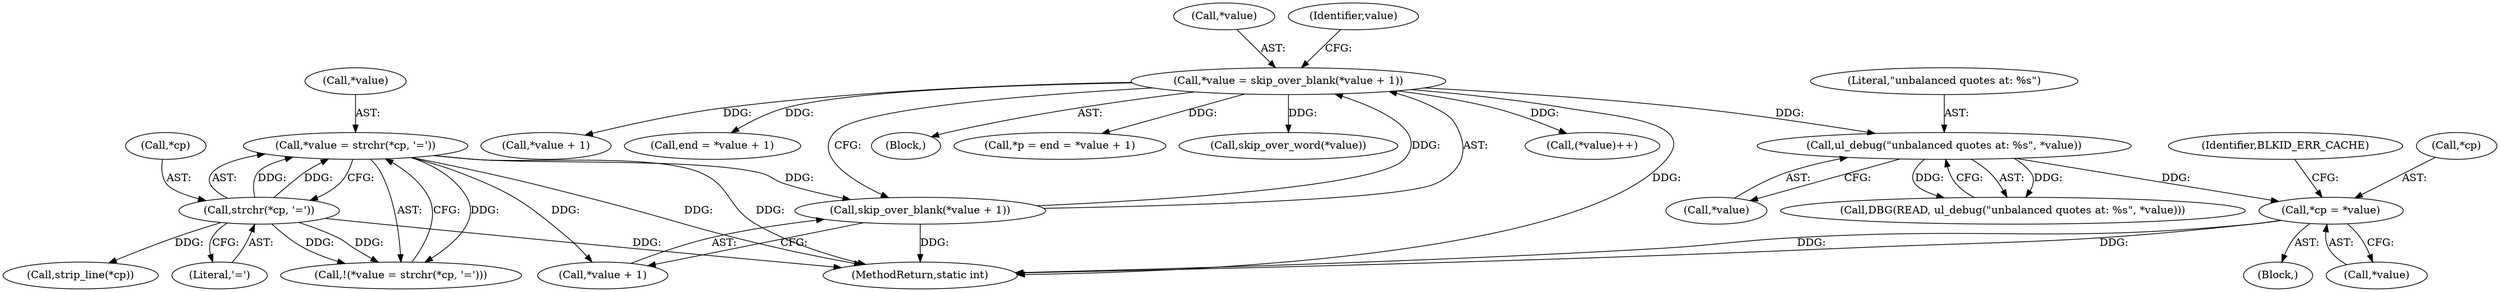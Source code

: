 digraph "0_util-linux_89e90ae7b2826110ea28c1c0eb8e7c56c3907bdc@pointer" {
"1000211" [label="(Call,*cp = *value)"];
"1000207" [label="(Call,ul_debug(\"unbalanced quotes at: %s\", *value))"];
"1000141" [label="(Call,*value = skip_over_blank(*value + 1))"];
"1000144" [label="(Call,skip_over_blank(*value + 1))"];
"1000121" [label="(Call,*value = strchr(*cp, '='))"];
"1000124" [label="(Call,strchr(*cp, '='))"];
"1000214" [label="(Call,*value)"];
"1000219" [label="(Call,(*value)++)"];
"1000218" [label="(Identifier,BLKID_ERR_CACHE)"];
"1000142" [label="(Call,*value)"];
"1000253" [label="(MethodReturn,static int)"];
"1000211" [label="(Call,*cp = *value)"];
"1000161" [label="(Call,*value + 1)"];
"1000207" [label="(Call,ul_debug(\"unbalanced quotes at: %s\", *value))"];
"1000208" [label="(Literal,\"unbalanced quotes at: %s\")"];
"1000212" [label="(Call,*cp)"];
"1000159" [label="(Call,end = *value + 1)"];
"1000105" [label="(Block,)"];
"1000120" [label="(Call,!(*value = strchr(*cp, '=')))"];
"1000125" [label="(Call,*cp)"];
"1000157" [label="(Call,*p = end = *value + 1)"];
"1000122" [label="(Call,*value)"];
"1000144" [label="(Call,skip_over_blank(*value + 1))"];
"1000141" [label="(Call,*value = skip_over_blank(*value + 1))"];
"1000124" [label="(Call,strchr(*cp, '='))"];
"1000209" [label="(Call,*value)"];
"1000138" [label="(Call,strip_line(*cp))"];
"1000204" [label="(Block,)"];
"1000205" [label="(Call,DBG(READ, ul_debug(\"unbalanced quotes at: %s\", *value)))"];
"1000127" [label="(Literal,'=')"];
"1000234" [label="(Call,skip_over_word(*value))"];
"1000121" [label="(Call,*value = strchr(*cp, '='))"];
"1000153" [label="(Identifier,value)"];
"1000145" [label="(Call,*value + 1)"];
"1000211" -> "1000204"  [label="AST: "];
"1000211" -> "1000214"  [label="CFG: "];
"1000212" -> "1000211"  [label="AST: "];
"1000214" -> "1000211"  [label="AST: "];
"1000218" -> "1000211"  [label="CFG: "];
"1000211" -> "1000253"  [label="DDG: "];
"1000211" -> "1000253"  [label="DDG: "];
"1000207" -> "1000211"  [label="DDG: "];
"1000207" -> "1000205"  [label="AST: "];
"1000207" -> "1000209"  [label="CFG: "];
"1000208" -> "1000207"  [label="AST: "];
"1000209" -> "1000207"  [label="AST: "];
"1000205" -> "1000207"  [label="CFG: "];
"1000207" -> "1000205"  [label="DDG: "];
"1000207" -> "1000205"  [label="DDG: "];
"1000141" -> "1000207"  [label="DDG: "];
"1000141" -> "1000105"  [label="AST: "];
"1000141" -> "1000144"  [label="CFG: "];
"1000142" -> "1000141"  [label="AST: "];
"1000144" -> "1000141"  [label="AST: "];
"1000153" -> "1000141"  [label="CFG: "];
"1000141" -> "1000253"  [label="DDG: "];
"1000144" -> "1000141"  [label="DDG: "];
"1000141" -> "1000157"  [label="DDG: "];
"1000141" -> "1000159"  [label="DDG: "];
"1000141" -> "1000161"  [label="DDG: "];
"1000141" -> "1000219"  [label="DDG: "];
"1000141" -> "1000234"  [label="DDG: "];
"1000144" -> "1000145"  [label="CFG: "];
"1000145" -> "1000144"  [label="AST: "];
"1000144" -> "1000253"  [label="DDG: "];
"1000121" -> "1000144"  [label="DDG: "];
"1000121" -> "1000120"  [label="AST: "];
"1000121" -> "1000124"  [label="CFG: "];
"1000122" -> "1000121"  [label="AST: "];
"1000124" -> "1000121"  [label="AST: "];
"1000120" -> "1000121"  [label="CFG: "];
"1000121" -> "1000253"  [label="DDG: "];
"1000121" -> "1000253"  [label="DDG: "];
"1000121" -> "1000120"  [label="DDG: "];
"1000124" -> "1000121"  [label="DDG: "];
"1000124" -> "1000121"  [label="DDG: "];
"1000121" -> "1000145"  [label="DDG: "];
"1000124" -> "1000127"  [label="CFG: "];
"1000125" -> "1000124"  [label="AST: "];
"1000127" -> "1000124"  [label="AST: "];
"1000124" -> "1000253"  [label="DDG: "];
"1000124" -> "1000120"  [label="DDG: "];
"1000124" -> "1000120"  [label="DDG: "];
"1000124" -> "1000138"  [label="DDG: "];
}
